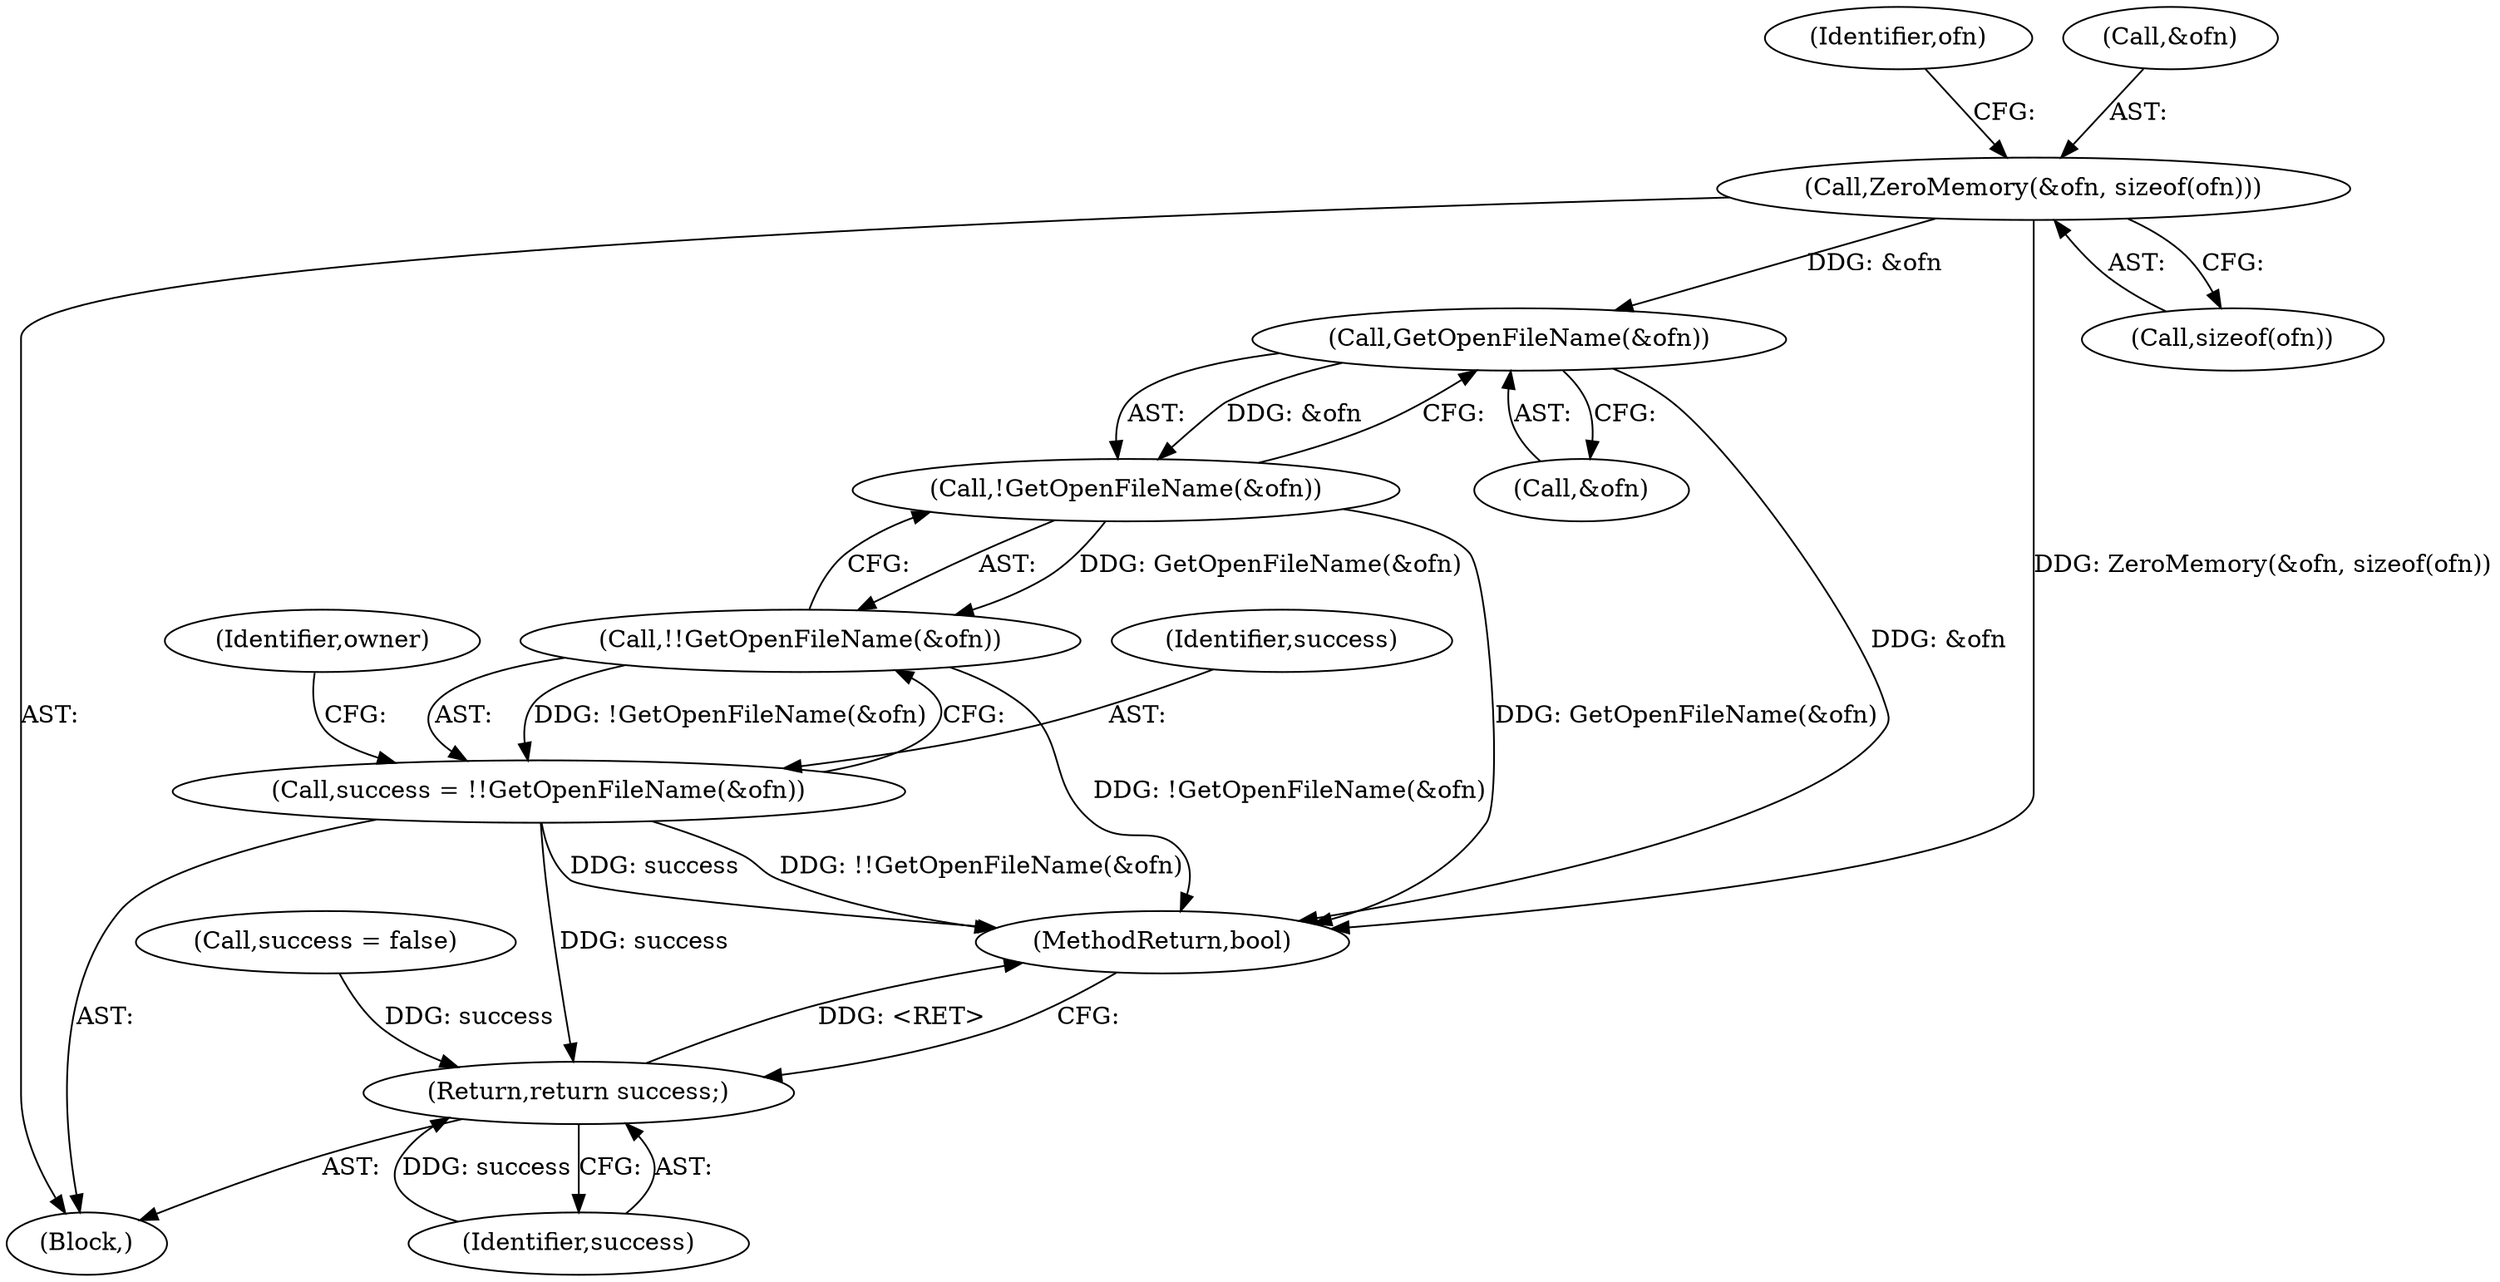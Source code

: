 digraph "1_Chrome_eb7971fdb0c3b76bacfb77c1ecc76459ef481f17_0@del" {
"1000167" [label="(Call,GetOpenFileName(&ofn))"];
"1000108" [label="(Call,ZeroMemory(&ofn, sizeof(ofn)))"];
"1000166" [label="(Call,!GetOpenFileName(&ofn))"];
"1000165" [label="(Call,!!GetOpenFileName(&ofn))"];
"1000163" [label="(Call,success = !!GetOpenFileName(&ofn))"];
"1000231" [label="(Return,return success;)"];
"1000232" [label="(Identifier,success)"];
"1000106" [label="(Block,)"];
"1000197" [label="(Call,success = false)"];
"1000233" [label="(MethodReturn,bool)"];
"1000167" [label="(Call,GetOpenFileName(&ofn))"];
"1000163" [label="(Call,success = !!GetOpenFileName(&ofn))"];
"1000164" [label="(Identifier,success)"];
"1000231" [label="(Return,return success;)"];
"1000165" [label="(Call,!!GetOpenFileName(&ofn))"];
"1000111" [label="(Call,sizeof(ofn))"];
"1000166" [label="(Call,!GetOpenFileName(&ofn))"];
"1000115" [label="(Identifier,ofn)"];
"1000171" [label="(Identifier,owner)"];
"1000168" [label="(Call,&ofn)"];
"1000109" [label="(Call,&ofn)"];
"1000108" [label="(Call,ZeroMemory(&ofn, sizeof(ofn)))"];
"1000167" -> "1000166"  [label="AST: "];
"1000167" -> "1000168"  [label="CFG: "];
"1000168" -> "1000167"  [label="AST: "];
"1000166" -> "1000167"  [label="CFG: "];
"1000167" -> "1000233"  [label="DDG: &ofn"];
"1000167" -> "1000166"  [label="DDG: &ofn"];
"1000108" -> "1000167"  [label="DDG: &ofn"];
"1000108" -> "1000106"  [label="AST: "];
"1000108" -> "1000111"  [label="CFG: "];
"1000109" -> "1000108"  [label="AST: "];
"1000111" -> "1000108"  [label="AST: "];
"1000115" -> "1000108"  [label="CFG: "];
"1000108" -> "1000233"  [label="DDG: ZeroMemory(&ofn, sizeof(ofn))"];
"1000166" -> "1000165"  [label="AST: "];
"1000165" -> "1000166"  [label="CFG: "];
"1000166" -> "1000233"  [label="DDG: GetOpenFileName(&ofn)"];
"1000166" -> "1000165"  [label="DDG: GetOpenFileName(&ofn)"];
"1000165" -> "1000163"  [label="AST: "];
"1000163" -> "1000165"  [label="CFG: "];
"1000165" -> "1000233"  [label="DDG: !GetOpenFileName(&ofn)"];
"1000165" -> "1000163"  [label="DDG: !GetOpenFileName(&ofn)"];
"1000163" -> "1000106"  [label="AST: "];
"1000164" -> "1000163"  [label="AST: "];
"1000171" -> "1000163"  [label="CFG: "];
"1000163" -> "1000233"  [label="DDG: success"];
"1000163" -> "1000233"  [label="DDG: !!GetOpenFileName(&ofn)"];
"1000163" -> "1000231"  [label="DDG: success"];
"1000231" -> "1000106"  [label="AST: "];
"1000231" -> "1000232"  [label="CFG: "];
"1000232" -> "1000231"  [label="AST: "];
"1000233" -> "1000231"  [label="CFG: "];
"1000231" -> "1000233"  [label="DDG: <RET>"];
"1000232" -> "1000231"  [label="DDG: success"];
"1000197" -> "1000231"  [label="DDG: success"];
}
